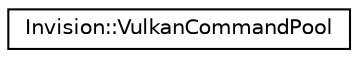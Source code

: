 digraph "Graphical Class Hierarchy"
{
 // LATEX_PDF_SIZE
  edge [fontname="Helvetica",fontsize="10",labelfontname="Helvetica",labelfontsize="10"];
  node [fontname="Helvetica",fontsize="10",shape=record];
  rankdir="LR";
  Node0 [label="Invision::VulkanCommandPool",height=0.2,width=0.4,color="black", fillcolor="white", style="filled",URL="$class_invision_1_1_vulkan_command_pool.html",tooltip=" "];
}
